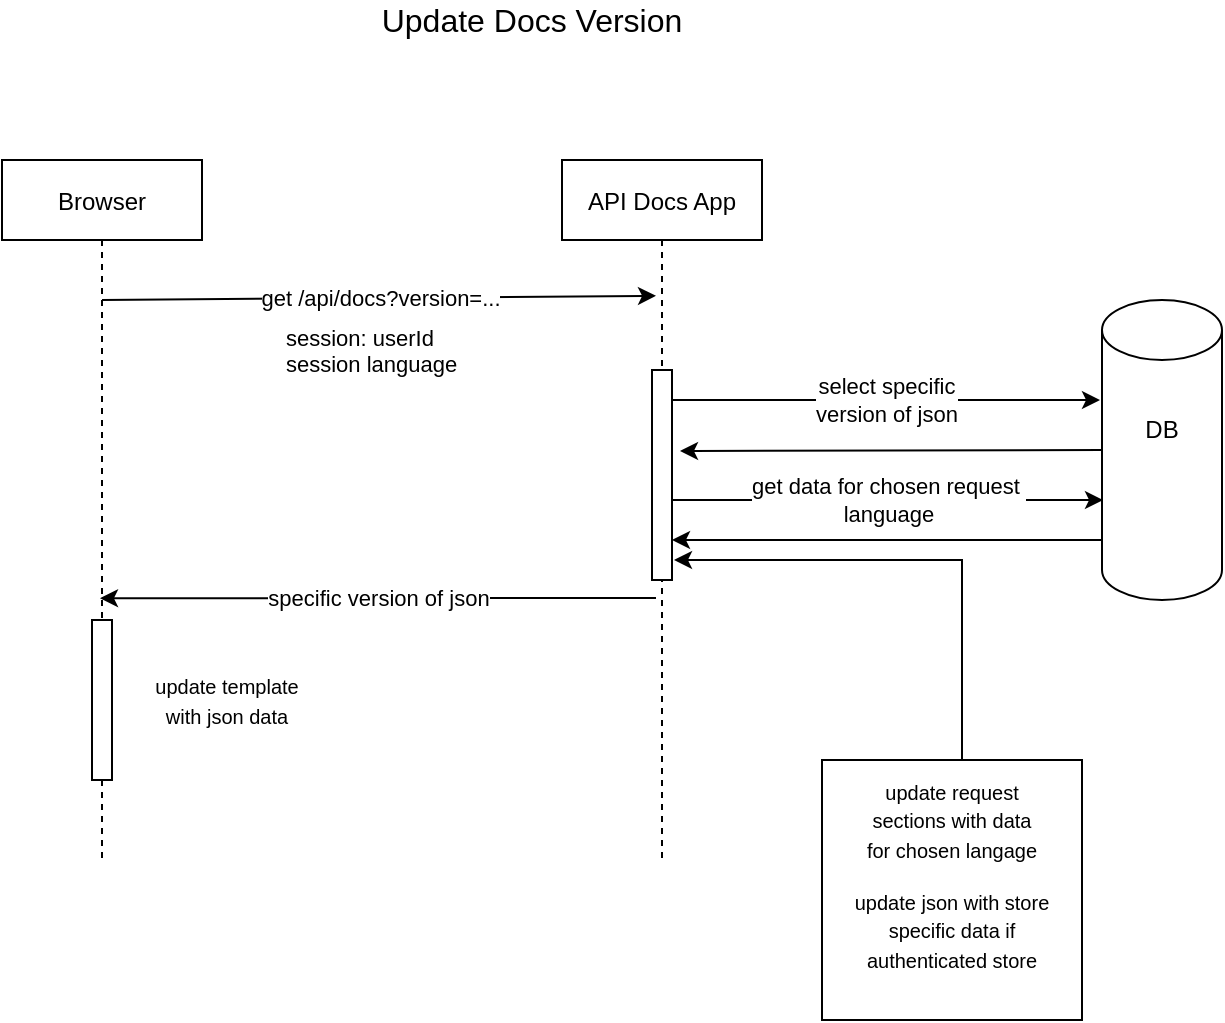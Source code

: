 <mxfile version="14.8.5" type="github">
  <diagram id="kgpKYQtTHZ0yAKxKKP6v" name="Page-1">
    <mxGraphModel dx="1662" dy="762" grid="1" gridSize="10" guides="1" tooltips="1" connect="1" arrows="1" fold="1" page="1" pageScale="1" pageWidth="850" pageHeight="1100" math="0" shadow="0">
      <root>
        <mxCell id="0" />
        <mxCell id="1" parent="0" />
        <mxCell id="uKZjJw9-pBGUI3rMbUET-1" value="Browser" style="shape=umlLifeline;perimeter=lifelinePerimeter;container=1;collapsible=0;recursiveResize=0;rounded=0;shadow=0;strokeWidth=1;" parent="1" vertex="1">
          <mxGeometry x="120" y="120" width="100" height="350" as="geometry" />
        </mxCell>
        <mxCell id="uKZjJw9-pBGUI3rMbUET-4" value="API Docs App" style="shape=umlLifeline;perimeter=lifelinePerimeter;container=1;collapsible=0;recursiveResize=0;rounded=0;shadow=0;strokeWidth=1;" parent="1" vertex="1">
          <mxGeometry x="400" y="120" width="100" height="350" as="geometry" />
        </mxCell>
        <mxCell id="uKZjJw9-pBGUI3rMbUET-5" value="&lt;font size=&quot;3&quot;&gt;Update Docs Version&lt;/font&gt;" style="text;html=1;strokeColor=none;fillColor=none;align=center;verticalAlign=middle;whiteSpace=wrap;rounded=0;" parent="1" vertex="1">
          <mxGeometry x="260" y="40" width="250" height="20" as="geometry" />
        </mxCell>
        <mxCell id="uKZjJw9-pBGUI3rMbUET-6" value="" style="shape=cylinder3;whiteSpace=wrap;html=1;boundedLbl=1;backgroundOutline=1;size=15;" parent="1" vertex="1">
          <mxGeometry x="670" y="190" width="60" height="150" as="geometry" />
        </mxCell>
        <mxCell id="uKZjJw9-pBGUI3rMbUET-7" value="DB" style="text;html=1;strokeColor=none;fillColor=none;align=center;verticalAlign=middle;whiteSpace=wrap;rounded=0;" parent="1" vertex="1">
          <mxGeometry x="680" y="245" width="40" height="20" as="geometry" />
        </mxCell>
        <mxCell id="uKZjJw9-pBGUI3rMbUET-8" value="" style="rounded=0;whiteSpace=wrap;html=1;" parent="1" vertex="1">
          <mxGeometry x="445" y="225" width="10" height="105" as="geometry" />
        </mxCell>
        <mxCell id="uKZjJw9-pBGUI3rMbUET-9" value="" style="endArrow=classic;html=1;" parent="1" edge="1">
          <mxGeometry relative="1" as="geometry">
            <mxPoint x="455" y="240" as="sourcePoint" />
            <mxPoint x="669" y="240" as="targetPoint" />
          </mxGeometry>
        </mxCell>
        <mxCell id="uKZjJw9-pBGUI3rMbUET-10" value="select specific&lt;br&gt;version of json" style="edgeLabel;resizable=0;html=1;align=center;verticalAlign=middle;" parent="uKZjJw9-pBGUI3rMbUET-9" connectable="0" vertex="1">
          <mxGeometry relative="1" as="geometry" />
        </mxCell>
        <mxCell id="uKZjJw9-pBGUI3rMbUET-11" value="" style="endArrow=classic;html=1;" parent="1" edge="1">
          <mxGeometry relative="1" as="geometry">
            <mxPoint x="670" y="265" as="sourcePoint" />
            <mxPoint x="459" y="265.5" as="targetPoint" />
          </mxGeometry>
        </mxCell>
        <mxCell id="uKZjJw9-pBGUI3rMbUET-14" value="" style="endArrow=classic;html=1;entryX=0.49;entryY=0.626;entryDx=0;entryDy=0;entryPerimeter=0;" parent="1" target="uKZjJw9-pBGUI3rMbUET-1" edge="1">
          <mxGeometry relative="1" as="geometry">
            <mxPoint x="447" y="339" as="sourcePoint" />
            <mxPoint x="169" y="295" as="targetPoint" />
          </mxGeometry>
        </mxCell>
        <mxCell id="uKZjJw9-pBGUI3rMbUET-15" value="specific version of json" style="edgeLabel;resizable=0;html=1;align=center;verticalAlign=middle;" parent="uKZjJw9-pBGUI3rMbUET-14" connectable="0" vertex="1">
          <mxGeometry relative="1" as="geometry" />
        </mxCell>
        <mxCell id="uKZjJw9-pBGUI3rMbUET-17" value="" style="rounded=0;whiteSpace=wrap;html=1;" parent="1" vertex="1">
          <mxGeometry x="165" y="350" width="10" height="80" as="geometry" />
        </mxCell>
        <mxCell id="uKZjJw9-pBGUI3rMbUET-18" value="&lt;font style=&quot;font-size: 10px&quot;&gt;update template with json data&lt;/font&gt;" style="text;html=1;strokeColor=none;fillColor=none;align=center;verticalAlign=middle;whiteSpace=wrap;rounded=0;" parent="1" vertex="1">
          <mxGeometry x="190" y="380" width="85" height="20" as="geometry" />
        </mxCell>
        <mxCell id="xiZ9pmM4k6IGmCzsRi7X-9" style="edgeStyle=orthogonalEdgeStyle;rounded=0;orthogonalLoop=1;jettySize=auto;html=1;exitX=0;exitY=0;exitDx=0;exitDy=0;" parent="1" edge="1">
          <mxGeometry relative="1" as="geometry">
            <mxPoint x="536" y="420" as="sourcePoint" />
            <mxPoint x="456" y="320" as="targetPoint" />
            <Array as="points">
              <mxPoint x="600" y="420" />
              <mxPoint x="600" y="320" />
            </Array>
          </mxGeometry>
        </mxCell>
        <mxCell id="xiZ9pmM4k6IGmCzsRi7X-1" value="" style="whiteSpace=wrap;html=1;aspect=fixed;" parent="1" vertex="1">
          <mxGeometry x="530" y="420" width="130" height="130" as="geometry" />
        </mxCell>
        <mxCell id="uKZjJw9-pBGUI3rMbUET-28" value="" style="endArrow=classic;html=1;entryX=0.47;entryY=0.194;entryDx=0;entryDy=0;entryPerimeter=0;exitX=0.5;exitY=0.2;exitDx=0;exitDy=0;exitPerimeter=0;" parent="1" source="uKZjJw9-pBGUI3rMbUET-1" target="uKZjJw9-pBGUI3rMbUET-4" edge="1">
          <mxGeometry relative="1" as="geometry">
            <mxPoint x="180" y="190" as="sourcePoint" />
            <mxPoint x="370" y="190" as="targetPoint" />
          </mxGeometry>
        </mxCell>
        <mxCell id="uKZjJw9-pBGUI3rMbUET-29" value="get /api/docs?version=..." style="edgeLabel;resizable=0;html=1;align=center;verticalAlign=middle;" parent="uKZjJw9-pBGUI3rMbUET-28" connectable="0" vertex="1">
          <mxGeometry relative="1" as="geometry" />
        </mxCell>
        <mxCell id="uKZjJw9-pBGUI3rMbUET-30" value="session: userId&lt;br&gt;session language" style="edgeLabel;resizable=0;html=1;align=left;verticalAlign=bottom;" parent="uKZjJw9-pBGUI3rMbUET-28" connectable="0" vertex="1">
          <mxGeometry x="-1" relative="1" as="geometry">
            <mxPoint x="90" y="40" as="offset" />
          </mxGeometry>
        </mxCell>
        <mxCell id="uKZjJw9-pBGUI3rMbUET-27" value="&lt;font style=&quot;font-size: 10px&quot;&gt;update json with store specific data if authenticated store&lt;/font&gt;" style="text;html=1;strokeColor=none;fillColor=none;align=center;verticalAlign=middle;whiteSpace=wrap;rounded=0;" parent="1" vertex="1">
          <mxGeometry x="545" y="490" width="100" height="30" as="geometry" />
        </mxCell>
        <mxCell id="xiZ9pmM4k6IGmCzsRi7X-2" value="&lt;span style=&quot;font-size: 10px&quot;&gt;update request sections with data for chosen langage&lt;br&gt;&lt;/span&gt;" style="text;html=1;strokeColor=none;fillColor=none;align=center;verticalAlign=middle;whiteSpace=wrap;rounded=0;" parent="1" vertex="1">
          <mxGeometry x="550" y="440" width="90" height="20" as="geometry" />
        </mxCell>
        <mxCell id="xiZ9pmM4k6IGmCzsRi7X-6" value="" style="endArrow=classic;html=1;entryX=0;entryY=0.5;entryDx=0;entryDy=0;entryPerimeter=0;" parent="1" edge="1">
          <mxGeometry relative="1" as="geometry">
            <mxPoint x="455.5" y="290" as="sourcePoint" />
            <mxPoint x="670.5" y="290" as="targetPoint" />
          </mxGeometry>
        </mxCell>
        <mxCell id="xiZ9pmM4k6IGmCzsRi7X-7" value="get data for chosen request&amp;nbsp;&lt;br&gt;language" style="edgeLabel;resizable=0;html=1;align=center;verticalAlign=middle;" parent="xiZ9pmM4k6IGmCzsRi7X-6" connectable="0" vertex="1">
          <mxGeometry relative="1" as="geometry" />
        </mxCell>
        <mxCell id="xiZ9pmM4k6IGmCzsRi7X-8" value="" style="endArrow=classic;html=1;" parent="1" edge="1">
          <mxGeometry width="50" height="50" relative="1" as="geometry">
            <mxPoint x="670" y="310" as="sourcePoint" />
            <mxPoint x="455" y="310" as="targetPoint" />
          </mxGeometry>
        </mxCell>
        <mxCell id="xiZ9pmM4k6IGmCzsRi7X-12" style="edgeStyle=orthogonalEdgeStyle;rounded=0;orthogonalLoop=1;jettySize=auto;html=1;exitX=0.5;exitY=1;exitDx=0;exitDy=0;" parent="1" source="uKZjJw9-pBGUI3rMbUET-18" target="uKZjJw9-pBGUI3rMbUET-18" edge="1">
          <mxGeometry relative="1" as="geometry" />
        </mxCell>
      </root>
    </mxGraphModel>
  </diagram>
</mxfile>
